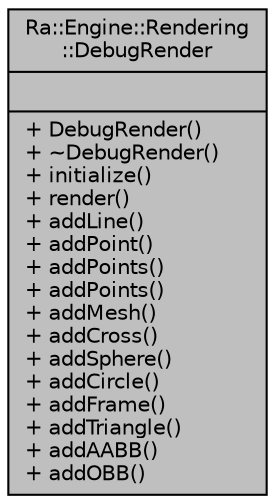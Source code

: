 digraph "Ra::Engine::Rendering::DebugRender"
{
 // INTERACTIVE_SVG=YES
 // LATEX_PDF_SIZE
  edge [fontname="Helvetica",fontsize="10",labelfontname="Helvetica",labelfontsize="10"];
  node [fontname="Helvetica",fontsize="10",shape=record];
  Node1 [label="{Ra::Engine::Rendering\l::DebugRender\n||+ DebugRender()\l+ ~DebugRender()\l+ initialize()\l+ render()\l+ addLine()\l+ addPoint()\l+ addPoints()\l+ addPoints()\l+ addMesh()\l+ addCross()\l+ addSphere()\l+ addCircle()\l+ addFrame()\l+ addTriangle()\l+ addAABB()\l+ addOBB()\l}",height=0.2,width=0.4,color="black", fillcolor="grey75", style="filled", fontcolor="black",tooltip=" "];
}
